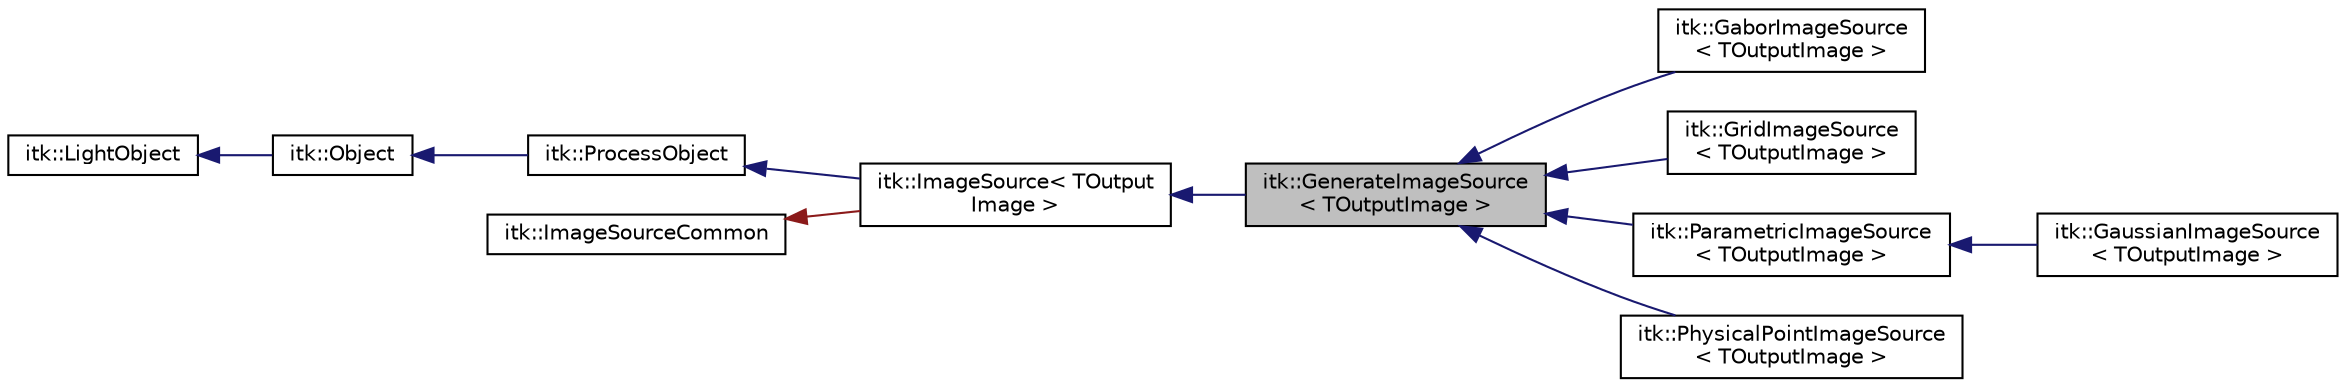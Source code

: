 digraph "itk::GenerateImageSource&lt; TOutputImage &gt;"
{
 // LATEX_PDF_SIZE
  edge [fontname="Helvetica",fontsize="10",labelfontname="Helvetica",labelfontsize="10"];
  node [fontname="Helvetica",fontsize="10",shape=record];
  rankdir="LR";
  Node1 [label="itk::GenerateImageSource\l\< TOutputImage \>",height=0.2,width=0.4,color="black", fillcolor="grey75", style="filled", fontcolor="black",tooltip="a Base class for image sources which need to have image size, and other meta-data set."];
  Node2 -> Node1 [dir="back",color="midnightblue",fontsize="10",style="solid",fontname="Helvetica"];
  Node2 [label="itk::ImageSource\< TOutput\lImage \>",height=0.2,width=0.4,color="black", fillcolor="white", style="filled",URL="$classitk_1_1ImageSource.html",tooltip="Base class for all process objects that output image data."];
  Node3 -> Node2 [dir="back",color="midnightblue",fontsize="10",style="solid",fontname="Helvetica"];
  Node3 [label="itk::ProcessObject",height=0.2,width=0.4,color="black", fillcolor="white", style="filled",URL="$classitk_1_1ProcessObject.html",tooltip="The base class for all process objects (source, filters, mappers) in the Insight data processing pipe..."];
  Node4 -> Node3 [dir="back",color="midnightblue",fontsize="10",style="solid",fontname="Helvetica"];
  Node4 [label="itk::Object",height=0.2,width=0.4,color="black", fillcolor="white", style="filled",URL="$classitk_1_1Object.html",tooltip="Base class for most ITK classes."];
  Node5 -> Node4 [dir="back",color="midnightblue",fontsize="10",style="solid",fontname="Helvetica"];
  Node5 [label="itk::LightObject",height=0.2,width=0.4,color="black", fillcolor="white", style="filled",URL="$classitk_1_1LightObject.html",tooltip="Light weight base class for most itk classes."];
  Node6 -> Node2 [dir="back",color="firebrick4",fontsize="10",style="solid",fontname="Helvetica"];
  Node6 [label="itk::ImageSourceCommon",height=0.2,width=0.4,color="black", fillcolor="white", style="filled",URL="$structitk_1_1ImageSourceCommon.html",tooltip="Secondary base class of ImageSource common between templates."];
  Node1 -> Node7 [dir="back",color="midnightblue",fontsize="10",style="solid",fontname="Helvetica"];
  Node7 [label="itk::GaborImageSource\l\< TOutputImage \>",height=0.2,width=0.4,color="black", fillcolor="white", style="filled",URL="$classitk_1_1GaborImageSource.html",tooltip="Generate an n-dimensional image of a Gabor filter."];
  Node1 -> Node8 [dir="back",color="midnightblue",fontsize="10",style="solid",fontname="Helvetica"];
  Node8 [label="itk::GridImageSource\l\< TOutputImage \>",height=0.2,width=0.4,color="black", fillcolor="white", style="filled",URL="$classitk_1_1GridImageSource.html",tooltip="Generate an n-dimensional image of a grid."];
  Node1 -> Node9 [dir="back",color="midnightblue",fontsize="10",style="solid",fontname="Helvetica"];
  Node9 [label="itk::ParametricImageSource\l\< TOutputImage \>",height=0.2,width=0.4,color="black", fillcolor="white", style="filled",URL="$classitk_1_1ParametricImageSource.html",tooltip="Base class for all parametric image sources."];
  Node9 -> Node10 [dir="back",color="midnightblue",fontsize="10",style="solid",fontname="Helvetica"];
  Node10 [label="itk::GaussianImageSource\l\< TOutputImage \>",height=0.2,width=0.4,color="black", fillcolor="white", style="filled",URL="$classitk_1_1GaussianImageSource.html",tooltip="Generate an n-dimensional image of a Gaussian."];
  Node1 -> Node11 [dir="back",color="midnightblue",fontsize="10",style="solid",fontname="Helvetica"];
  Node11 [label="itk::PhysicalPointImageSource\l\< TOutputImage \>",height=0.2,width=0.4,color="black", fillcolor="white", style="filled",URL="$classitk_1_1PhysicalPointImageSource.html",tooltip="Generate an image of the physical locations of each pixel."];
}
